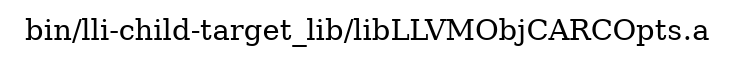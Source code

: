 digraph "bin/lli-child-target_lib/libLLVMObjCARCOpts.a" {
	label="bin/lli-child-target_lib/libLLVMObjCARCOpts.a";
	rankdir="LR"

}
